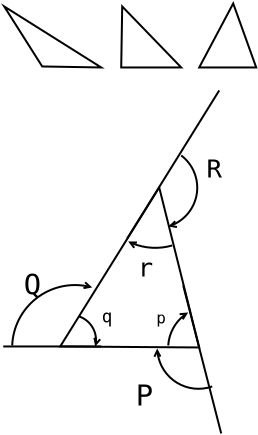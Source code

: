 <?xml version="1.0"?>
<diagram xmlns:dia="http://www.lysator.liu.se/~alla/dia/">
  <diagramdata>
    <attribute name="background">
      <color val="#ffffff"/>
    </attribute>
    <attribute name="paper">
      <composite type="paper">
        <attribute name="name">
          <string>#A4#</string>
        </attribute>
        <attribute name="tmargin">
          <real val="2.82"/>
        </attribute>
        <attribute name="bmargin">
          <real val="2.82"/>
        </attribute>
        <attribute name="lmargin">
          <real val="2.82"/>
        </attribute>
        <attribute name="rmargin">
          <real val="2.82"/>
        </attribute>
        <attribute name="is_portrait">
          <boolean val="true"/>
        </attribute>
        <attribute name="scaling">
          <real val="1"/>
        </attribute>
        <attribute name="fitto">
          <boolean val="false"/>
        </attribute>
      </composite>
    </attribute>
    <attribute name="grid">
      <composite type="grid">
        <attribute name="width_x">
          <real val="1"/>
        </attribute>
        <attribute name="width_y">
          <real val="1"/>
        </attribute>
        <attribute name="visible_x">
          <int val="1"/>
        </attribute>
        <attribute name="visible_y">
          <int val="1"/>
        </attribute>
      </composite>
    </attribute>
    <attribute name="guides">
      <composite type="guides">
        <attribute name="hguides"/>
        <attribute name="vguides"/>
      </composite>
    </attribute>
  </diagramdata>
  <layer name="Background" visible="true">
    <object type="Standard - Polygon" version="0" id="O0">
      <attribute name="obj_pos">
        <point val="6.05,4"/>
      </attribute>
      <attribute name="obj_bb">
        <rectangle val="6,0.9;9.1,4.05"/>
      </attribute>
      <attribute name="poly_points">
        <point val="6.05,4"/>
        <point val="9.05,4"/>
        <point val="6.1,0.95"/>
      </attribute>
      <attribute name="line_width">
        <real val="0.1"/>
      </attribute>
      <attribute name="show_background">
        <boolean val="true"/>
      </attribute>
    </object>
    <object type="Standard - Polygon" version="0" id="O1">
      <attribute name="obj_pos">
        <point val="2.1,3.95"/>
      </attribute>
      <attribute name="obj_bb">
        <rectangle val="0.15,0.9;5.1,4.05"/>
      </attribute>
      <attribute name="poly_points">
        <point val="2.1,3.95"/>
        <point val="5.05,4"/>
        <point val="0.2,0.95"/>
      </attribute>
      <attribute name="show_background">
        <boolean val="true"/>
      </attribute>
    </object>
    <object type="Standard - Polygon" version="0" id="O2">
      <attribute name="obj_pos">
        <point val="9.95,4"/>
      </attribute>
      <attribute name="obj_bb">
        <rectangle val="9.9,0.75;12.85,4.05"/>
      </attribute>
      <attribute name="poly_points">
        <point val="9.95,4"/>
        <point val="12.8,4"/>
        <point val="11.65,0.8"/>
      </attribute>
      <attribute name="show_background">
        <boolean val="true"/>
      </attribute>
    </object>
    <object type="Standard - Polygon" version="0" id="O3">
      <attribute name="obj_pos">
        <point val="7.95,10"/>
      </attribute>
      <attribute name="obj_bb">
        <rectangle val="2.95,9.95;10,18.05"/>
      </attribute>
      <attribute name="poly_points">
        <point val="7.95,10"/>
        <point val="9.95,18"/>
        <point val="3,17.95"/>
      </attribute>
      <attribute name="show_background">
        <boolean val="true"/>
      </attribute>
    </object>
    <object type="Standard - Line" version="0" id="O4">
      <attribute name="obj_pos">
        <point val="6.35,12.55"/>
      </attribute>
      <attribute name="obj_bb">
        <rectangle val="6.3,5.1;11,12.6"/>
      </attribute>
      <attribute name="conn_endpoints">
        <point val="6.35,12.55"/>
        <point val="10.95,5.15"/>
      </attribute>
      <attribute name="numcp">
        <int val="1"/>
      </attribute>
    </object>
    <object type="Standard - Arc" version="0" id="O5">
      <attribute name="obj_pos">
        <point val="9.05,8.4"/>
      </attribute>
      <attribute name="obj_bb">
        <rectangle val="8.05,8.05;10.202,12.3"/>
      </attribute>
      <attribute name="conn_endpoints">
        <point val="9.05,8.4"/>
        <point val="8.4,11.95"/>
      </attribute>
      <attribute name="curve_distance">
        <real val="-1.112"/>
      </attribute>
      <attribute name="line_width">
        <real val="0.1"/>
      </attribute>
      <attribute name="end_arrow">
        <enum val="1"/>
      </attribute>
      <attribute name="end_arrow_length">
        <real val="0.3"/>
      </attribute>
      <attribute name="end_arrow_width">
        <real val="0.3"/>
      </attribute>
    </object>
    <object type="Standard - Arc" version="0" id="O6">
      <attribute name="obj_pos">
        <point val="6.4,12.7"/>
      </attribute>
      <attribute name="obj_bb">
        <rectangle val="6.05,12.35;8.95,13.37"/>
      </attribute>
      <attribute name="conn_endpoints">
        <point val="6.4,12.7"/>
        <point val="8.6,12.9"/>
      </attribute>
      <attribute name="curve_distance">
        <real val="0.208"/>
      </attribute>
      <attribute name="line_width">
        <real val="0.1"/>
      </attribute>
      <attribute name="start_arrow">
        <enum val="1"/>
      </attribute>
      <attribute name="start_arrow_length">
        <real val="0.3"/>
      </attribute>
      <attribute name="start_arrow_width">
        <real val="0.3"/>
      </attribute>
    </object>
    <object type="Standard - Text" version="0" id="O7">
      <attribute name="obj_pos">
        <point val="11.05,10.2"/>
      </attribute>
      <attribute name="obj_bb">
        <rectangle val="11.05,9.605;11.05,10.405"/>
      </attribute>
      <attribute name="text">
        <composite type="text">
          <attribute name="string">
            <string>##</string>
          </attribute>
          <attribute name="font">
            <font name="Courier"/>
          </attribute>
          <attribute name="height">
            <real val="0.8"/>
          </attribute>
          <attribute name="pos">
            <point val="11.05,10.2"/>
          </attribute>
          <attribute name="color">
            <color val="#000000"/>
          </attribute>
          <attribute name="alignment">
            <enum val="1"/>
          </attribute>
        </composite>
      </attribute>
    </object>
    <object type="Standard - Text" version="0" id="O8">
      <attribute name="obj_pos">
        <point val="10.7,9.5"/>
      </attribute>
      <attribute name="obj_bb">
        <rectangle val="10.115,8.311;11.285,9.911"/>
      </attribute>
      <attribute name="text">
        <composite type="text">
          <attribute name="string">
            <string>#R#</string>
          </attribute>
          <attribute name="font">
            <font name="Courier"/>
          </attribute>
          <attribute name="height">
            <real val="1.6"/>
          </attribute>
          <attribute name="pos">
            <point val="10.7,9.5"/>
          </attribute>
          <attribute name="color">
            <color val="#000000"/>
          </attribute>
          <attribute name="alignment">
            <enum val="1"/>
          </attribute>
        </composite>
      </attribute>
    </object>
    <object type="Standard - Text" version="0" id="O9">
      <attribute name="obj_pos">
        <point val="7.25,14.45"/>
      </attribute>
      <attribute name="obj_bb">
        <rectangle val="6.665,13.261;7.835,14.861"/>
      </attribute>
      <attribute name="text">
        <composite type="text">
          <attribute name="string">
            <string>#r#</string>
          </attribute>
          <attribute name="font">
            <font name="Courier"/>
          </attribute>
          <attribute name="height">
            <real val="1.6"/>
          </attribute>
          <attribute name="pos">
            <point val="7.25,14.45"/>
          </attribute>
          <attribute name="color">
            <color val="#000000"/>
          </attribute>
          <attribute name="alignment">
            <enum val="1"/>
          </attribute>
        </composite>
      </attribute>
    </object>
    <object type="Standard - Line" version="0" id="O10">
      <attribute name="obj_pos">
        <point val="9.15,14.9"/>
      </attribute>
      <attribute name="obj_bb">
        <rectangle val="9.1,14.85;11.1,22.35"/>
      </attribute>
      <attribute name="conn_endpoints">
        <point val="9.15,14.9"/>
        <point val="11.05,22.3"/>
      </attribute>
      <attribute name="numcp">
        <int val="1"/>
      </attribute>
    </object>
    <object type="Standard - Arc" version="0" id="O11">
      <attribute name="obj_pos">
        <point val="7.85,18.05"/>
      </attribute>
      <attribute name="obj_bb">
        <rectangle val="7.5,17.7;10.95,20.417"/>
      </attribute>
      <attribute name="conn_endpoints">
        <point val="7.85,18.05"/>
        <point val="10.6,19.95"/>
      </attribute>
      <attribute name="curve_distance">
        <real val="0.852"/>
      </attribute>
      <attribute name="line_width">
        <real val="0.1"/>
      </attribute>
      <attribute name="start_arrow">
        <enum val="1"/>
      </attribute>
      <attribute name="start_arrow_length">
        <real val="0.3"/>
      </attribute>
      <attribute name="start_arrow_width">
        <real val="0.3"/>
      </attribute>
    </object>
    <object type="Standard - Arc" version="0" id="O12">
      <attribute name="obj_pos">
        <point val="9.4,16.25"/>
      </attribute>
      <attribute name="obj_bb">
        <rectangle val="8.05,15.9;9.75,18.25"/>
      </attribute>
      <attribute name="conn_endpoints">
        <point val="9.4,16.25"/>
        <point val="8.4,17.9"/>
      </attribute>
      <attribute name="curve_distance">
        <real val="0.236"/>
      </attribute>
      <attribute name="line_width">
        <real val="0.1"/>
      </attribute>
      <attribute name="start_arrow">
        <enum val="1"/>
      </attribute>
      <attribute name="start_arrow_length">
        <real val="0.3"/>
      </attribute>
      <attribute name="start_arrow_width">
        <real val="0.3"/>
      </attribute>
    </object>
    <object type="Standard - Line" version="0" id="O13">
      <attribute name="obj_pos">
        <point val="5.05,17.95"/>
      </attribute>
      <attribute name="obj_bb">
        <rectangle val="0.1,17.9;5.1,18"/>
      </attribute>
      <attribute name="conn_endpoints">
        <point val="5.05,17.95"/>
        <point val="0.15,17.95"/>
      </attribute>
      <attribute name="numcp">
        <int val="1"/>
      </attribute>
    </object>
    <object type="Standard - Arc" version="0" id="O14">
      <attribute name="obj_pos">
        <point val="0.6,17.9"/>
      </attribute>
      <attribute name="obj_bb">
        <rectangle val="-0.25,14.03;5.45,18.75"/>
      </attribute>
      <attribute name="conn_endpoints">
        <point val="0.6,17.9"/>
        <point val="4.6,15"/>
      </attribute>
      <attribute name="curve_distance">
        <real val="-1.201"/>
      </attribute>
      <attribute name="line_width">
        <real val="0.1"/>
      </attribute>
      <attribute name="end_arrow">
        <enum val="1"/>
      </attribute>
      <attribute name="end_arrow_length">
        <real val="0.3"/>
      </attribute>
      <attribute name="end_arrow_width">
        <real val="0.3"/>
      </attribute>
    </object>
    <object type="Standard - Arc" version="0" id="O15">
      <attribute name="obj_pos">
        <point val="3.95,16.45"/>
      </attribute>
      <attribute name="obj_bb">
        <rectangle val="3.1,15.6;5.641,18.8"/>
      </attribute>
      <attribute name="conn_endpoints">
        <point val="3.95,16.45"/>
        <point val="4.75,17.95"/>
      </attribute>
      <attribute name="curve_distance">
        <real val="-0.332"/>
      </attribute>
      <attribute name="line_width">
        <real val="0.1"/>
      </attribute>
      <attribute name="end_arrow">
        <enum val="1"/>
      </attribute>
      <attribute name="end_arrow_length">
        <real val="0.3"/>
      </attribute>
      <attribute name="end_arrow_width">
        <real val="0.3"/>
      </attribute>
    </object>
    <object type="Standard - Text" version="0" id="O16">
      <attribute name="obj_pos">
        <point val="7.2,20.9"/>
      </attribute>
      <attribute name="obj_bb">
        <rectangle val="6.555,19.562;7.845,21.362"/>
      </attribute>
      <attribute name="text">
        <composite type="text">
          <attribute name="string">
            <string>#P#</string>
          </attribute>
          <attribute name="font">
            <font name="Courier"/>
          </attribute>
          <attribute name="height">
            <real val="1.8"/>
          </attribute>
          <attribute name="pos">
            <point val="7.2,20.9"/>
          </attribute>
          <attribute name="color">
            <color val="#000000"/>
          </attribute>
          <attribute name="alignment">
            <enum val="1"/>
          </attribute>
        </composite>
      </attribute>
    </object>
    <object type="Standard - Text" version="0" id="O17">
      <attribute name="obj_pos">
        <point val="8.05,16.8"/>
      </attribute>
      <attribute name="obj_bb">
        <rectangle val="7.647,16.057;8.453,17.057"/>
      </attribute>
      <attribute name="text">
        <composite type="text">
          <attribute name="string">
            <string>#p#</string>
          </attribute>
          <attribute name="font">
            <font name="Courier"/>
          </attribute>
          <attribute name="height">
            <real val="1"/>
          </attribute>
          <attribute name="pos">
            <point val="8.05,16.8"/>
          </attribute>
          <attribute name="color">
            <color val="#000000"/>
          </attribute>
          <attribute name="alignment">
            <enum val="1"/>
          </attribute>
        </composite>
      </attribute>
    </object>
    <object type="Standard - Text" version="0" id="O18">
      <attribute name="obj_pos">
        <point val="1.6,15.35"/>
      </attribute>
      <attribute name="obj_bb">
        <rectangle val="0.955,14.012;2.245,15.812"/>
      </attribute>
      <attribute name="text">
        <composite type="text">
          <attribute name="string">
            <string>#Q#</string>
          </attribute>
          <attribute name="font">
            <font name="Courier"/>
          </attribute>
          <attribute name="height">
            <real val="1.8"/>
          </attribute>
          <attribute name="pos">
            <point val="1.6,15.35"/>
          </attribute>
          <attribute name="color">
            <color val="#000000"/>
          </attribute>
          <attribute name="alignment">
            <enum val="1"/>
          </attribute>
        </composite>
      </attribute>
    </object>
    <object type="Standard - Text" version="0" id="O19">
      <attribute name="obj_pos">
        <point val="5.35,16.75"/>
      </attribute>
      <attribute name="obj_bb">
        <rectangle val="4.917,15.932;5.783,17.032"/>
      </attribute>
      <attribute name="text">
        <composite type="text">
          <attribute name="string">
            <string>#q#</string>
          </attribute>
          <attribute name="font">
            <font name="Courier"/>
          </attribute>
          <attribute name="height">
            <real val="1.1"/>
          </attribute>
          <attribute name="pos">
            <point val="5.35,16.75"/>
          </attribute>
          <attribute name="color">
            <color val="#000000"/>
          </attribute>
          <attribute name="alignment">
            <enum val="1"/>
          </attribute>
        </composite>
      </attribute>
    </object>
  </layer>
</diagram>
